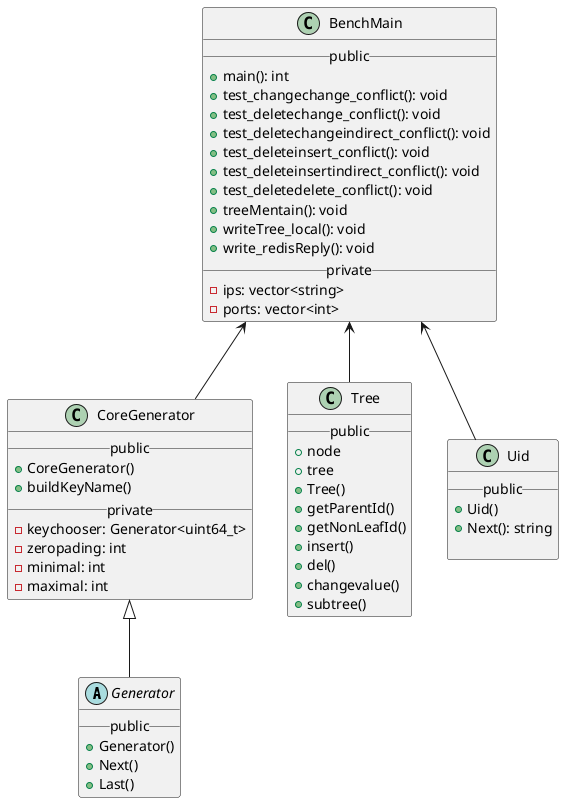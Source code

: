 @startuml bench

abstract class Generator {
__ public __
+ Generator()
+ Next()
+ Last()
}

class CoreGenerator {
__ public __
+ CoreGenerator()
+ buildKeyName()
__ private __
- keychooser: Generator<uint64_t>
- zeropading: int
- minimal: int
- maximal: int
}

class Tree{
__ public __
+ node
+ tree
+ Tree() 
+ getParentId()
+ getNonLeafId()
+ insert()
+ del()
+ changevalue()
+ subtree()
}

class Uid{
__ public __
+ Uid()
+ Next(): string

}

class BenchMain{
__ public __
+ main(): int
+ test_changechange_conflict(): void
+ test_deletechange_conflict(): void
+ test_deletechangeindirect_conflict(): void
+ test_deleteinsert_conflict(): void
+ test_deleteinsertindirect_conflict(): void
+ test_deletedelete_conflict(): void
+ treeMentain(): void
+ writeTree_local(): void
+ write_redisReply(): void
__ private __
- ips: vector<string>
- ports: vector<int>
}

BenchMain <-- Tree
BenchMain <-- Uid
BenchMain <-- CoreGenerator 
CoreGenerator <|-- Generator
@enduml